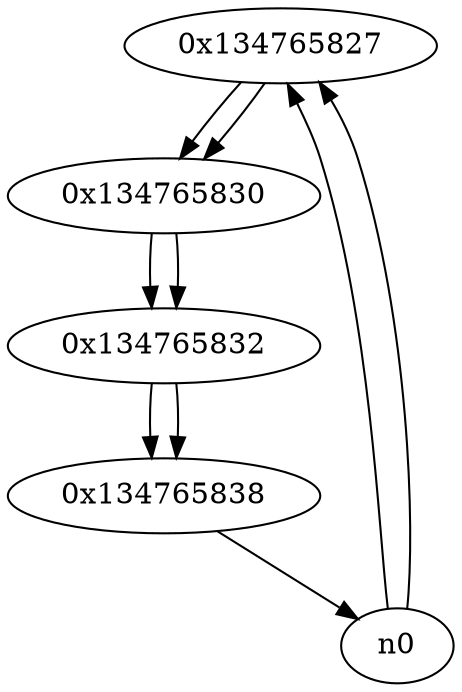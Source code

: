 digraph G{
/* nodes */
  n1 [label="0x134765827"]
  n2 [label="0x134765830"]
  n3 [label="0x134765832"]
  n4 [label="0x134765838"]
/* edges */
n1 -> n2;
n0 -> n1;
n0 -> n1;
n2 -> n3;
n1 -> n2;
n3 -> n4;
n2 -> n3;
n4 -> n0;
n3 -> n4;
}
